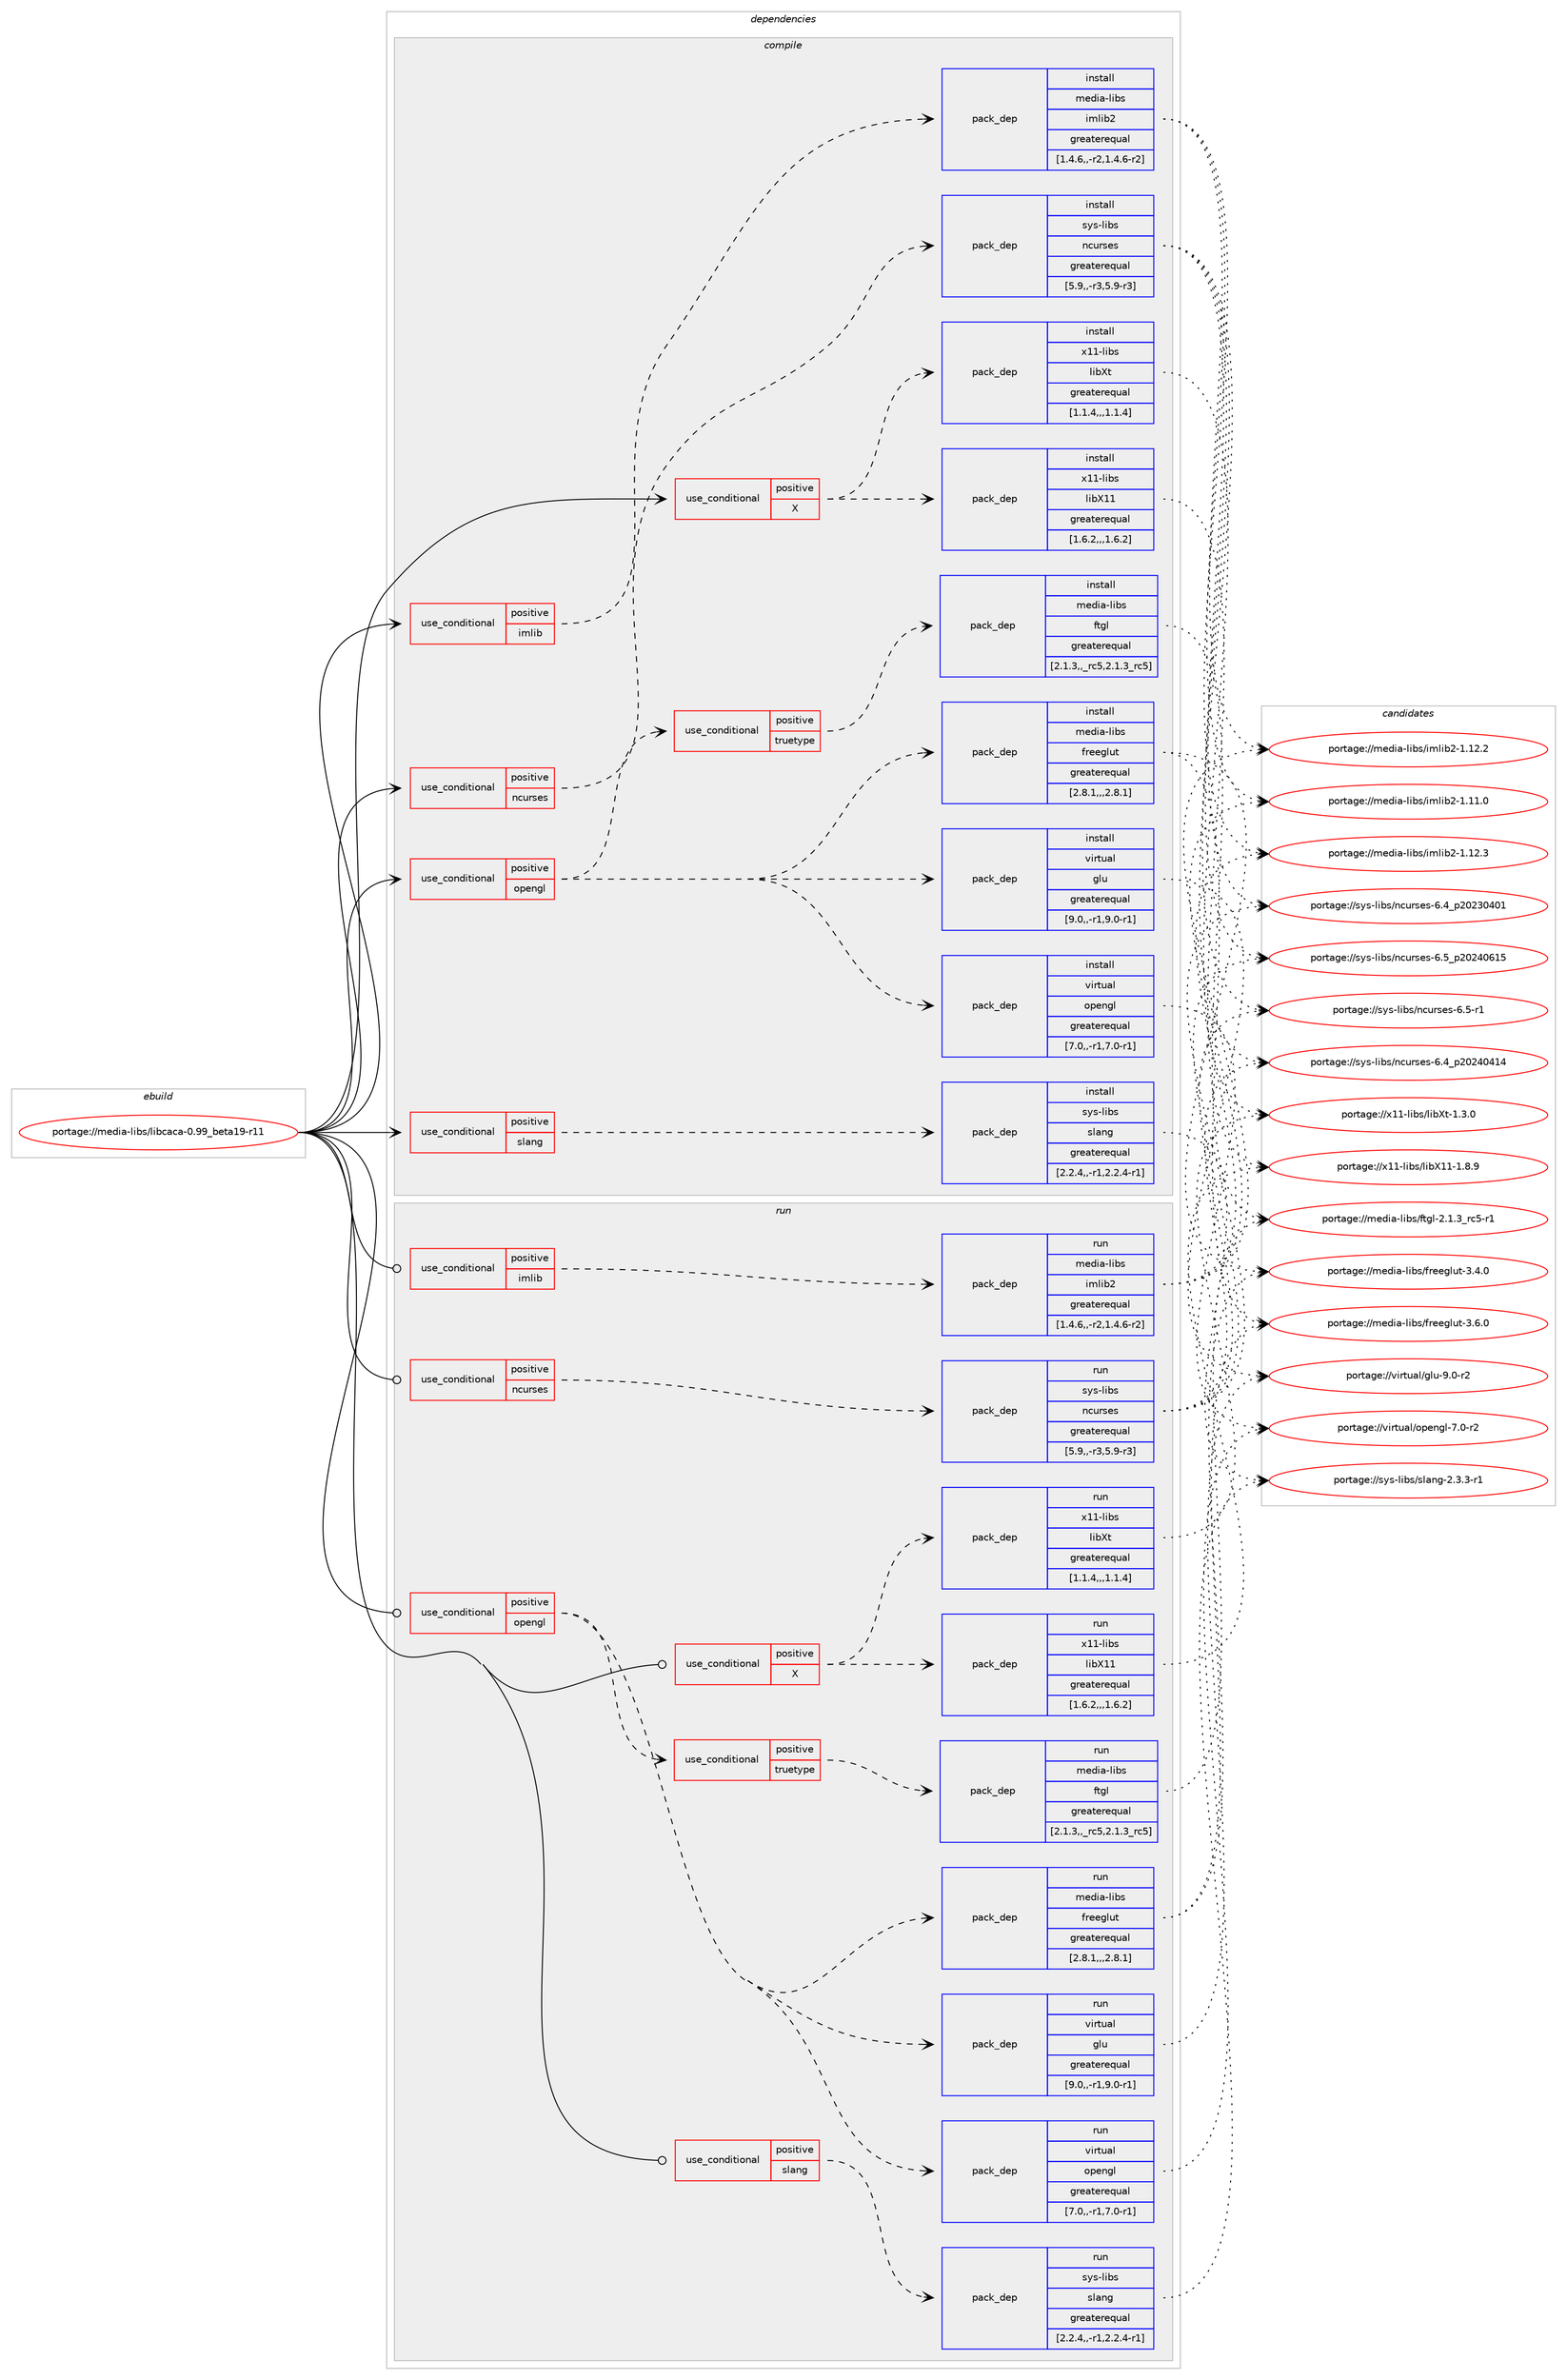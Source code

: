 digraph prolog {

# *************
# Graph options
# *************

newrank=true;
concentrate=true;
compound=true;
graph [rankdir=LR,fontname=Helvetica,fontsize=10,ranksep=1.5];#, ranksep=2.5, nodesep=0.2];
edge  [arrowhead=vee];
node  [fontname=Helvetica,fontsize=10];

# **********
# The ebuild
# **********

subgraph cluster_leftcol {
color=gray;
label=<<i>ebuild</i>>;
id [label="portage://media-libs/libcaca-0.99_beta19-r11", color=red, width=4, href="../media-libs/libcaca-0.99_beta19-r11.svg"];
}

# ****************
# The dependencies
# ****************

subgraph cluster_midcol {
color=gray;
label=<<i>dependencies</i>>;
subgraph cluster_compile {
fillcolor="#eeeeee";
style=filled;
label=<<i>compile</i>>;
subgraph cond75690 {
dependency299515 [label=<<TABLE BORDER="0" CELLBORDER="1" CELLSPACING="0" CELLPADDING="4"><TR><TD ROWSPAN="3" CELLPADDING="10">use_conditional</TD></TR><TR><TD>positive</TD></TR><TR><TD>X</TD></TR></TABLE>>, shape=none, color=red];
subgraph pack221450 {
dependency299516 [label=<<TABLE BORDER="0" CELLBORDER="1" CELLSPACING="0" CELLPADDING="4" WIDTH="220"><TR><TD ROWSPAN="6" CELLPADDING="30">pack_dep</TD></TR><TR><TD WIDTH="110">install</TD></TR><TR><TD>x11-libs</TD></TR><TR><TD>libX11</TD></TR><TR><TD>greaterequal</TD></TR><TR><TD>[1.6.2,,,1.6.2]</TD></TR></TABLE>>, shape=none, color=blue];
}
dependency299515:e -> dependency299516:w [weight=20,style="dashed",arrowhead="vee"];
subgraph pack221451 {
dependency299517 [label=<<TABLE BORDER="0" CELLBORDER="1" CELLSPACING="0" CELLPADDING="4" WIDTH="220"><TR><TD ROWSPAN="6" CELLPADDING="30">pack_dep</TD></TR><TR><TD WIDTH="110">install</TD></TR><TR><TD>x11-libs</TD></TR><TR><TD>libXt</TD></TR><TR><TD>greaterequal</TD></TR><TR><TD>[1.1.4,,,1.1.4]</TD></TR></TABLE>>, shape=none, color=blue];
}
dependency299515:e -> dependency299517:w [weight=20,style="dashed",arrowhead="vee"];
}
id:e -> dependency299515:w [weight=20,style="solid",arrowhead="vee"];
subgraph cond75691 {
dependency299518 [label=<<TABLE BORDER="0" CELLBORDER="1" CELLSPACING="0" CELLPADDING="4"><TR><TD ROWSPAN="3" CELLPADDING="10">use_conditional</TD></TR><TR><TD>positive</TD></TR><TR><TD>imlib</TD></TR></TABLE>>, shape=none, color=red];
subgraph pack221452 {
dependency299519 [label=<<TABLE BORDER="0" CELLBORDER="1" CELLSPACING="0" CELLPADDING="4" WIDTH="220"><TR><TD ROWSPAN="6" CELLPADDING="30">pack_dep</TD></TR><TR><TD WIDTH="110">install</TD></TR><TR><TD>media-libs</TD></TR><TR><TD>imlib2</TD></TR><TR><TD>greaterequal</TD></TR><TR><TD>[1.4.6,,-r2,1.4.6-r2]</TD></TR></TABLE>>, shape=none, color=blue];
}
dependency299518:e -> dependency299519:w [weight=20,style="dashed",arrowhead="vee"];
}
id:e -> dependency299518:w [weight=20,style="solid",arrowhead="vee"];
subgraph cond75692 {
dependency299520 [label=<<TABLE BORDER="0" CELLBORDER="1" CELLSPACING="0" CELLPADDING="4"><TR><TD ROWSPAN="3" CELLPADDING="10">use_conditional</TD></TR><TR><TD>positive</TD></TR><TR><TD>ncurses</TD></TR></TABLE>>, shape=none, color=red];
subgraph pack221453 {
dependency299521 [label=<<TABLE BORDER="0" CELLBORDER="1" CELLSPACING="0" CELLPADDING="4" WIDTH="220"><TR><TD ROWSPAN="6" CELLPADDING="30">pack_dep</TD></TR><TR><TD WIDTH="110">install</TD></TR><TR><TD>sys-libs</TD></TR><TR><TD>ncurses</TD></TR><TR><TD>greaterequal</TD></TR><TR><TD>[5.9,,-r3,5.9-r3]</TD></TR></TABLE>>, shape=none, color=blue];
}
dependency299520:e -> dependency299521:w [weight=20,style="dashed",arrowhead="vee"];
}
id:e -> dependency299520:w [weight=20,style="solid",arrowhead="vee"];
subgraph cond75693 {
dependency299522 [label=<<TABLE BORDER="0" CELLBORDER="1" CELLSPACING="0" CELLPADDING="4"><TR><TD ROWSPAN="3" CELLPADDING="10">use_conditional</TD></TR><TR><TD>positive</TD></TR><TR><TD>opengl</TD></TR></TABLE>>, shape=none, color=red];
subgraph pack221454 {
dependency299523 [label=<<TABLE BORDER="0" CELLBORDER="1" CELLSPACING="0" CELLPADDING="4" WIDTH="220"><TR><TD ROWSPAN="6" CELLPADDING="30">pack_dep</TD></TR><TR><TD WIDTH="110">install</TD></TR><TR><TD>virtual</TD></TR><TR><TD>glu</TD></TR><TR><TD>greaterequal</TD></TR><TR><TD>[9.0,,-r1,9.0-r1]</TD></TR></TABLE>>, shape=none, color=blue];
}
dependency299522:e -> dependency299523:w [weight=20,style="dashed",arrowhead="vee"];
subgraph pack221455 {
dependency299524 [label=<<TABLE BORDER="0" CELLBORDER="1" CELLSPACING="0" CELLPADDING="4" WIDTH="220"><TR><TD ROWSPAN="6" CELLPADDING="30">pack_dep</TD></TR><TR><TD WIDTH="110">install</TD></TR><TR><TD>virtual</TD></TR><TR><TD>opengl</TD></TR><TR><TD>greaterequal</TD></TR><TR><TD>[7.0,,-r1,7.0-r1]</TD></TR></TABLE>>, shape=none, color=blue];
}
dependency299522:e -> dependency299524:w [weight=20,style="dashed",arrowhead="vee"];
subgraph pack221456 {
dependency299525 [label=<<TABLE BORDER="0" CELLBORDER="1" CELLSPACING="0" CELLPADDING="4" WIDTH="220"><TR><TD ROWSPAN="6" CELLPADDING="30">pack_dep</TD></TR><TR><TD WIDTH="110">install</TD></TR><TR><TD>media-libs</TD></TR><TR><TD>freeglut</TD></TR><TR><TD>greaterequal</TD></TR><TR><TD>[2.8.1,,,2.8.1]</TD></TR></TABLE>>, shape=none, color=blue];
}
dependency299522:e -> dependency299525:w [weight=20,style="dashed",arrowhead="vee"];
subgraph cond75694 {
dependency299526 [label=<<TABLE BORDER="0" CELLBORDER="1" CELLSPACING="0" CELLPADDING="4"><TR><TD ROWSPAN="3" CELLPADDING="10">use_conditional</TD></TR><TR><TD>positive</TD></TR><TR><TD>truetype</TD></TR></TABLE>>, shape=none, color=red];
subgraph pack221457 {
dependency299527 [label=<<TABLE BORDER="0" CELLBORDER="1" CELLSPACING="0" CELLPADDING="4" WIDTH="220"><TR><TD ROWSPAN="6" CELLPADDING="30">pack_dep</TD></TR><TR><TD WIDTH="110">install</TD></TR><TR><TD>media-libs</TD></TR><TR><TD>ftgl</TD></TR><TR><TD>greaterequal</TD></TR><TR><TD>[2.1.3,,_rc5,2.1.3_rc5]</TD></TR></TABLE>>, shape=none, color=blue];
}
dependency299526:e -> dependency299527:w [weight=20,style="dashed",arrowhead="vee"];
}
dependency299522:e -> dependency299526:w [weight=20,style="dashed",arrowhead="vee"];
}
id:e -> dependency299522:w [weight=20,style="solid",arrowhead="vee"];
subgraph cond75695 {
dependency299528 [label=<<TABLE BORDER="0" CELLBORDER="1" CELLSPACING="0" CELLPADDING="4"><TR><TD ROWSPAN="3" CELLPADDING="10">use_conditional</TD></TR><TR><TD>positive</TD></TR><TR><TD>slang</TD></TR></TABLE>>, shape=none, color=red];
subgraph pack221458 {
dependency299529 [label=<<TABLE BORDER="0" CELLBORDER="1" CELLSPACING="0" CELLPADDING="4" WIDTH="220"><TR><TD ROWSPAN="6" CELLPADDING="30">pack_dep</TD></TR><TR><TD WIDTH="110">install</TD></TR><TR><TD>sys-libs</TD></TR><TR><TD>slang</TD></TR><TR><TD>greaterequal</TD></TR><TR><TD>[2.2.4,,-r1,2.2.4-r1]</TD></TR></TABLE>>, shape=none, color=blue];
}
dependency299528:e -> dependency299529:w [weight=20,style="dashed",arrowhead="vee"];
}
id:e -> dependency299528:w [weight=20,style="solid",arrowhead="vee"];
}
subgraph cluster_compileandrun {
fillcolor="#eeeeee";
style=filled;
label=<<i>compile and run</i>>;
}
subgraph cluster_run {
fillcolor="#eeeeee";
style=filled;
label=<<i>run</i>>;
subgraph cond75696 {
dependency299530 [label=<<TABLE BORDER="0" CELLBORDER="1" CELLSPACING="0" CELLPADDING="4"><TR><TD ROWSPAN="3" CELLPADDING="10">use_conditional</TD></TR><TR><TD>positive</TD></TR><TR><TD>X</TD></TR></TABLE>>, shape=none, color=red];
subgraph pack221459 {
dependency299531 [label=<<TABLE BORDER="0" CELLBORDER="1" CELLSPACING="0" CELLPADDING="4" WIDTH="220"><TR><TD ROWSPAN="6" CELLPADDING="30">pack_dep</TD></TR><TR><TD WIDTH="110">run</TD></TR><TR><TD>x11-libs</TD></TR><TR><TD>libX11</TD></TR><TR><TD>greaterequal</TD></TR><TR><TD>[1.6.2,,,1.6.2]</TD></TR></TABLE>>, shape=none, color=blue];
}
dependency299530:e -> dependency299531:w [weight=20,style="dashed",arrowhead="vee"];
subgraph pack221460 {
dependency299532 [label=<<TABLE BORDER="0" CELLBORDER="1" CELLSPACING="0" CELLPADDING="4" WIDTH="220"><TR><TD ROWSPAN="6" CELLPADDING="30">pack_dep</TD></TR><TR><TD WIDTH="110">run</TD></TR><TR><TD>x11-libs</TD></TR><TR><TD>libXt</TD></TR><TR><TD>greaterequal</TD></TR><TR><TD>[1.1.4,,,1.1.4]</TD></TR></TABLE>>, shape=none, color=blue];
}
dependency299530:e -> dependency299532:w [weight=20,style="dashed",arrowhead="vee"];
}
id:e -> dependency299530:w [weight=20,style="solid",arrowhead="odot"];
subgraph cond75697 {
dependency299533 [label=<<TABLE BORDER="0" CELLBORDER="1" CELLSPACING="0" CELLPADDING="4"><TR><TD ROWSPAN="3" CELLPADDING="10">use_conditional</TD></TR><TR><TD>positive</TD></TR><TR><TD>imlib</TD></TR></TABLE>>, shape=none, color=red];
subgraph pack221461 {
dependency299534 [label=<<TABLE BORDER="0" CELLBORDER="1" CELLSPACING="0" CELLPADDING="4" WIDTH="220"><TR><TD ROWSPAN="6" CELLPADDING="30">pack_dep</TD></TR><TR><TD WIDTH="110">run</TD></TR><TR><TD>media-libs</TD></TR><TR><TD>imlib2</TD></TR><TR><TD>greaterequal</TD></TR><TR><TD>[1.4.6,,-r2,1.4.6-r2]</TD></TR></TABLE>>, shape=none, color=blue];
}
dependency299533:e -> dependency299534:w [weight=20,style="dashed",arrowhead="vee"];
}
id:e -> dependency299533:w [weight=20,style="solid",arrowhead="odot"];
subgraph cond75698 {
dependency299535 [label=<<TABLE BORDER="0" CELLBORDER="1" CELLSPACING="0" CELLPADDING="4"><TR><TD ROWSPAN="3" CELLPADDING="10">use_conditional</TD></TR><TR><TD>positive</TD></TR><TR><TD>ncurses</TD></TR></TABLE>>, shape=none, color=red];
subgraph pack221462 {
dependency299536 [label=<<TABLE BORDER="0" CELLBORDER="1" CELLSPACING="0" CELLPADDING="4" WIDTH="220"><TR><TD ROWSPAN="6" CELLPADDING="30">pack_dep</TD></TR><TR><TD WIDTH="110">run</TD></TR><TR><TD>sys-libs</TD></TR><TR><TD>ncurses</TD></TR><TR><TD>greaterequal</TD></TR><TR><TD>[5.9,,-r3,5.9-r3]</TD></TR></TABLE>>, shape=none, color=blue];
}
dependency299535:e -> dependency299536:w [weight=20,style="dashed",arrowhead="vee"];
}
id:e -> dependency299535:w [weight=20,style="solid",arrowhead="odot"];
subgraph cond75699 {
dependency299537 [label=<<TABLE BORDER="0" CELLBORDER="1" CELLSPACING="0" CELLPADDING="4"><TR><TD ROWSPAN="3" CELLPADDING="10">use_conditional</TD></TR><TR><TD>positive</TD></TR><TR><TD>opengl</TD></TR></TABLE>>, shape=none, color=red];
subgraph pack221463 {
dependency299538 [label=<<TABLE BORDER="0" CELLBORDER="1" CELLSPACING="0" CELLPADDING="4" WIDTH="220"><TR><TD ROWSPAN="6" CELLPADDING="30">pack_dep</TD></TR><TR><TD WIDTH="110">run</TD></TR><TR><TD>virtual</TD></TR><TR><TD>glu</TD></TR><TR><TD>greaterequal</TD></TR><TR><TD>[9.0,,-r1,9.0-r1]</TD></TR></TABLE>>, shape=none, color=blue];
}
dependency299537:e -> dependency299538:w [weight=20,style="dashed",arrowhead="vee"];
subgraph pack221464 {
dependency299539 [label=<<TABLE BORDER="0" CELLBORDER="1" CELLSPACING="0" CELLPADDING="4" WIDTH="220"><TR><TD ROWSPAN="6" CELLPADDING="30">pack_dep</TD></TR><TR><TD WIDTH="110">run</TD></TR><TR><TD>virtual</TD></TR><TR><TD>opengl</TD></TR><TR><TD>greaterequal</TD></TR><TR><TD>[7.0,,-r1,7.0-r1]</TD></TR></TABLE>>, shape=none, color=blue];
}
dependency299537:e -> dependency299539:w [weight=20,style="dashed",arrowhead="vee"];
subgraph pack221465 {
dependency299540 [label=<<TABLE BORDER="0" CELLBORDER="1" CELLSPACING="0" CELLPADDING="4" WIDTH="220"><TR><TD ROWSPAN="6" CELLPADDING="30">pack_dep</TD></TR><TR><TD WIDTH="110">run</TD></TR><TR><TD>media-libs</TD></TR><TR><TD>freeglut</TD></TR><TR><TD>greaterequal</TD></TR><TR><TD>[2.8.1,,,2.8.1]</TD></TR></TABLE>>, shape=none, color=blue];
}
dependency299537:e -> dependency299540:w [weight=20,style="dashed",arrowhead="vee"];
subgraph cond75700 {
dependency299541 [label=<<TABLE BORDER="0" CELLBORDER="1" CELLSPACING="0" CELLPADDING="4"><TR><TD ROWSPAN="3" CELLPADDING="10">use_conditional</TD></TR><TR><TD>positive</TD></TR><TR><TD>truetype</TD></TR></TABLE>>, shape=none, color=red];
subgraph pack221466 {
dependency299542 [label=<<TABLE BORDER="0" CELLBORDER="1" CELLSPACING="0" CELLPADDING="4" WIDTH="220"><TR><TD ROWSPAN="6" CELLPADDING="30">pack_dep</TD></TR><TR><TD WIDTH="110">run</TD></TR><TR><TD>media-libs</TD></TR><TR><TD>ftgl</TD></TR><TR><TD>greaterequal</TD></TR><TR><TD>[2.1.3,,_rc5,2.1.3_rc5]</TD></TR></TABLE>>, shape=none, color=blue];
}
dependency299541:e -> dependency299542:w [weight=20,style="dashed",arrowhead="vee"];
}
dependency299537:e -> dependency299541:w [weight=20,style="dashed",arrowhead="vee"];
}
id:e -> dependency299537:w [weight=20,style="solid",arrowhead="odot"];
subgraph cond75701 {
dependency299543 [label=<<TABLE BORDER="0" CELLBORDER="1" CELLSPACING="0" CELLPADDING="4"><TR><TD ROWSPAN="3" CELLPADDING="10">use_conditional</TD></TR><TR><TD>positive</TD></TR><TR><TD>slang</TD></TR></TABLE>>, shape=none, color=red];
subgraph pack221467 {
dependency299544 [label=<<TABLE BORDER="0" CELLBORDER="1" CELLSPACING="0" CELLPADDING="4" WIDTH="220"><TR><TD ROWSPAN="6" CELLPADDING="30">pack_dep</TD></TR><TR><TD WIDTH="110">run</TD></TR><TR><TD>sys-libs</TD></TR><TR><TD>slang</TD></TR><TR><TD>greaterequal</TD></TR><TR><TD>[2.2.4,,-r1,2.2.4-r1]</TD></TR></TABLE>>, shape=none, color=blue];
}
dependency299543:e -> dependency299544:w [weight=20,style="dashed",arrowhead="vee"];
}
id:e -> dependency299543:w [weight=20,style="solid",arrowhead="odot"];
}
}

# **************
# The candidates
# **************

subgraph cluster_choices {
rank=same;
color=gray;
label=<<i>candidates</i>>;

subgraph choice221450 {
color=black;
nodesep=1;
choice120494945108105981154710810598884949454946564657 [label="portage://x11-libs/libX11-1.8.9", color=red, width=4,href="../x11-libs/libX11-1.8.9.svg"];
dependency299516:e -> choice120494945108105981154710810598884949454946564657:w [style=dotted,weight="100"];
}
subgraph choice221451 {
color=black;
nodesep=1;
choice12049494510810598115471081059888116454946514648 [label="portage://x11-libs/libXt-1.3.0", color=red, width=4,href="../x11-libs/libXt-1.3.0.svg"];
dependency299517:e -> choice12049494510810598115471081059888116454946514648:w [style=dotted,weight="100"];
}
subgraph choice221452 {
color=black;
nodesep=1;
choice10910110010597451081059811547105109108105985045494649504651 [label="portage://media-libs/imlib2-1.12.3", color=red, width=4,href="../media-libs/imlib2-1.12.3.svg"];
choice10910110010597451081059811547105109108105985045494649504650 [label="portage://media-libs/imlib2-1.12.2", color=red, width=4,href="../media-libs/imlib2-1.12.2.svg"];
choice10910110010597451081059811547105109108105985045494649494648 [label="portage://media-libs/imlib2-1.11.0", color=red, width=4,href="../media-libs/imlib2-1.11.0.svg"];
dependency299519:e -> choice10910110010597451081059811547105109108105985045494649504651:w [style=dotted,weight="100"];
dependency299519:e -> choice10910110010597451081059811547105109108105985045494649504650:w [style=dotted,weight="100"];
dependency299519:e -> choice10910110010597451081059811547105109108105985045494649494648:w [style=dotted,weight="100"];
}
subgraph choice221453 {
color=black;
nodesep=1;
choice1151211154510810598115471109911711411510111545544653951125048505248544953 [label="portage://sys-libs/ncurses-6.5_p20240615", color=red, width=4,href="../sys-libs/ncurses-6.5_p20240615.svg"];
choice11512111545108105981154711099117114115101115455446534511449 [label="portage://sys-libs/ncurses-6.5-r1", color=red, width=4,href="../sys-libs/ncurses-6.5-r1.svg"];
choice1151211154510810598115471109911711411510111545544652951125048505248524952 [label="portage://sys-libs/ncurses-6.4_p20240414", color=red, width=4,href="../sys-libs/ncurses-6.4_p20240414.svg"];
choice1151211154510810598115471109911711411510111545544652951125048505148524849 [label="portage://sys-libs/ncurses-6.4_p20230401", color=red, width=4,href="../sys-libs/ncurses-6.4_p20230401.svg"];
dependency299521:e -> choice1151211154510810598115471109911711411510111545544653951125048505248544953:w [style=dotted,weight="100"];
dependency299521:e -> choice11512111545108105981154711099117114115101115455446534511449:w [style=dotted,weight="100"];
dependency299521:e -> choice1151211154510810598115471109911711411510111545544652951125048505248524952:w [style=dotted,weight="100"];
dependency299521:e -> choice1151211154510810598115471109911711411510111545544652951125048505148524849:w [style=dotted,weight="100"];
}
subgraph choice221454 {
color=black;
nodesep=1;
choice1181051141161179710847103108117455746484511450 [label="portage://virtual/glu-9.0-r2", color=red, width=4,href="../virtual/glu-9.0-r2.svg"];
dependency299523:e -> choice1181051141161179710847103108117455746484511450:w [style=dotted,weight="100"];
}
subgraph choice221455 {
color=black;
nodesep=1;
choice1181051141161179710847111112101110103108455546484511450 [label="portage://virtual/opengl-7.0-r2", color=red, width=4,href="../virtual/opengl-7.0-r2.svg"];
dependency299524:e -> choice1181051141161179710847111112101110103108455546484511450:w [style=dotted,weight="100"];
}
subgraph choice221456 {
color=black;
nodesep=1;
choice10910110010597451081059811547102114101101103108117116455146544648 [label="portage://media-libs/freeglut-3.6.0", color=red, width=4,href="../media-libs/freeglut-3.6.0.svg"];
choice10910110010597451081059811547102114101101103108117116455146524648 [label="portage://media-libs/freeglut-3.4.0", color=red, width=4,href="../media-libs/freeglut-3.4.0.svg"];
dependency299525:e -> choice10910110010597451081059811547102114101101103108117116455146544648:w [style=dotted,weight="100"];
dependency299525:e -> choice10910110010597451081059811547102114101101103108117116455146524648:w [style=dotted,weight="100"];
}
subgraph choice221457 {
color=black;
nodesep=1;
choice109101100105974510810598115471021161031084550464946519511499534511449 [label="portage://media-libs/ftgl-2.1.3_rc5-r1", color=red, width=4,href="../media-libs/ftgl-2.1.3_rc5-r1.svg"];
dependency299527:e -> choice109101100105974510810598115471021161031084550464946519511499534511449:w [style=dotted,weight="100"];
}
subgraph choice221458 {
color=black;
nodesep=1;
choice115121115451081059811547115108971101034550465146514511449 [label="portage://sys-libs/slang-2.3.3-r1", color=red, width=4,href="../sys-libs/slang-2.3.3-r1.svg"];
dependency299529:e -> choice115121115451081059811547115108971101034550465146514511449:w [style=dotted,weight="100"];
}
subgraph choice221459 {
color=black;
nodesep=1;
choice120494945108105981154710810598884949454946564657 [label="portage://x11-libs/libX11-1.8.9", color=red, width=4,href="../x11-libs/libX11-1.8.9.svg"];
dependency299531:e -> choice120494945108105981154710810598884949454946564657:w [style=dotted,weight="100"];
}
subgraph choice221460 {
color=black;
nodesep=1;
choice12049494510810598115471081059888116454946514648 [label="portage://x11-libs/libXt-1.3.0", color=red, width=4,href="../x11-libs/libXt-1.3.0.svg"];
dependency299532:e -> choice12049494510810598115471081059888116454946514648:w [style=dotted,weight="100"];
}
subgraph choice221461 {
color=black;
nodesep=1;
choice10910110010597451081059811547105109108105985045494649504651 [label="portage://media-libs/imlib2-1.12.3", color=red, width=4,href="../media-libs/imlib2-1.12.3.svg"];
choice10910110010597451081059811547105109108105985045494649504650 [label="portage://media-libs/imlib2-1.12.2", color=red, width=4,href="../media-libs/imlib2-1.12.2.svg"];
choice10910110010597451081059811547105109108105985045494649494648 [label="portage://media-libs/imlib2-1.11.0", color=red, width=4,href="../media-libs/imlib2-1.11.0.svg"];
dependency299534:e -> choice10910110010597451081059811547105109108105985045494649504651:w [style=dotted,weight="100"];
dependency299534:e -> choice10910110010597451081059811547105109108105985045494649504650:w [style=dotted,weight="100"];
dependency299534:e -> choice10910110010597451081059811547105109108105985045494649494648:w [style=dotted,weight="100"];
}
subgraph choice221462 {
color=black;
nodesep=1;
choice1151211154510810598115471109911711411510111545544653951125048505248544953 [label="portage://sys-libs/ncurses-6.5_p20240615", color=red, width=4,href="../sys-libs/ncurses-6.5_p20240615.svg"];
choice11512111545108105981154711099117114115101115455446534511449 [label="portage://sys-libs/ncurses-6.5-r1", color=red, width=4,href="../sys-libs/ncurses-6.5-r1.svg"];
choice1151211154510810598115471109911711411510111545544652951125048505248524952 [label="portage://sys-libs/ncurses-6.4_p20240414", color=red, width=4,href="../sys-libs/ncurses-6.4_p20240414.svg"];
choice1151211154510810598115471109911711411510111545544652951125048505148524849 [label="portage://sys-libs/ncurses-6.4_p20230401", color=red, width=4,href="../sys-libs/ncurses-6.4_p20230401.svg"];
dependency299536:e -> choice1151211154510810598115471109911711411510111545544653951125048505248544953:w [style=dotted,weight="100"];
dependency299536:e -> choice11512111545108105981154711099117114115101115455446534511449:w [style=dotted,weight="100"];
dependency299536:e -> choice1151211154510810598115471109911711411510111545544652951125048505248524952:w [style=dotted,weight="100"];
dependency299536:e -> choice1151211154510810598115471109911711411510111545544652951125048505148524849:w [style=dotted,weight="100"];
}
subgraph choice221463 {
color=black;
nodesep=1;
choice1181051141161179710847103108117455746484511450 [label="portage://virtual/glu-9.0-r2", color=red, width=4,href="../virtual/glu-9.0-r2.svg"];
dependency299538:e -> choice1181051141161179710847103108117455746484511450:w [style=dotted,weight="100"];
}
subgraph choice221464 {
color=black;
nodesep=1;
choice1181051141161179710847111112101110103108455546484511450 [label="portage://virtual/opengl-7.0-r2", color=red, width=4,href="../virtual/opengl-7.0-r2.svg"];
dependency299539:e -> choice1181051141161179710847111112101110103108455546484511450:w [style=dotted,weight="100"];
}
subgraph choice221465 {
color=black;
nodesep=1;
choice10910110010597451081059811547102114101101103108117116455146544648 [label="portage://media-libs/freeglut-3.6.0", color=red, width=4,href="../media-libs/freeglut-3.6.0.svg"];
choice10910110010597451081059811547102114101101103108117116455146524648 [label="portage://media-libs/freeglut-3.4.0", color=red, width=4,href="../media-libs/freeglut-3.4.0.svg"];
dependency299540:e -> choice10910110010597451081059811547102114101101103108117116455146544648:w [style=dotted,weight="100"];
dependency299540:e -> choice10910110010597451081059811547102114101101103108117116455146524648:w [style=dotted,weight="100"];
}
subgraph choice221466 {
color=black;
nodesep=1;
choice109101100105974510810598115471021161031084550464946519511499534511449 [label="portage://media-libs/ftgl-2.1.3_rc5-r1", color=red, width=4,href="../media-libs/ftgl-2.1.3_rc5-r1.svg"];
dependency299542:e -> choice109101100105974510810598115471021161031084550464946519511499534511449:w [style=dotted,weight="100"];
}
subgraph choice221467 {
color=black;
nodesep=1;
choice115121115451081059811547115108971101034550465146514511449 [label="portage://sys-libs/slang-2.3.3-r1", color=red, width=4,href="../sys-libs/slang-2.3.3-r1.svg"];
dependency299544:e -> choice115121115451081059811547115108971101034550465146514511449:w [style=dotted,weight="100"];
}
}

}
